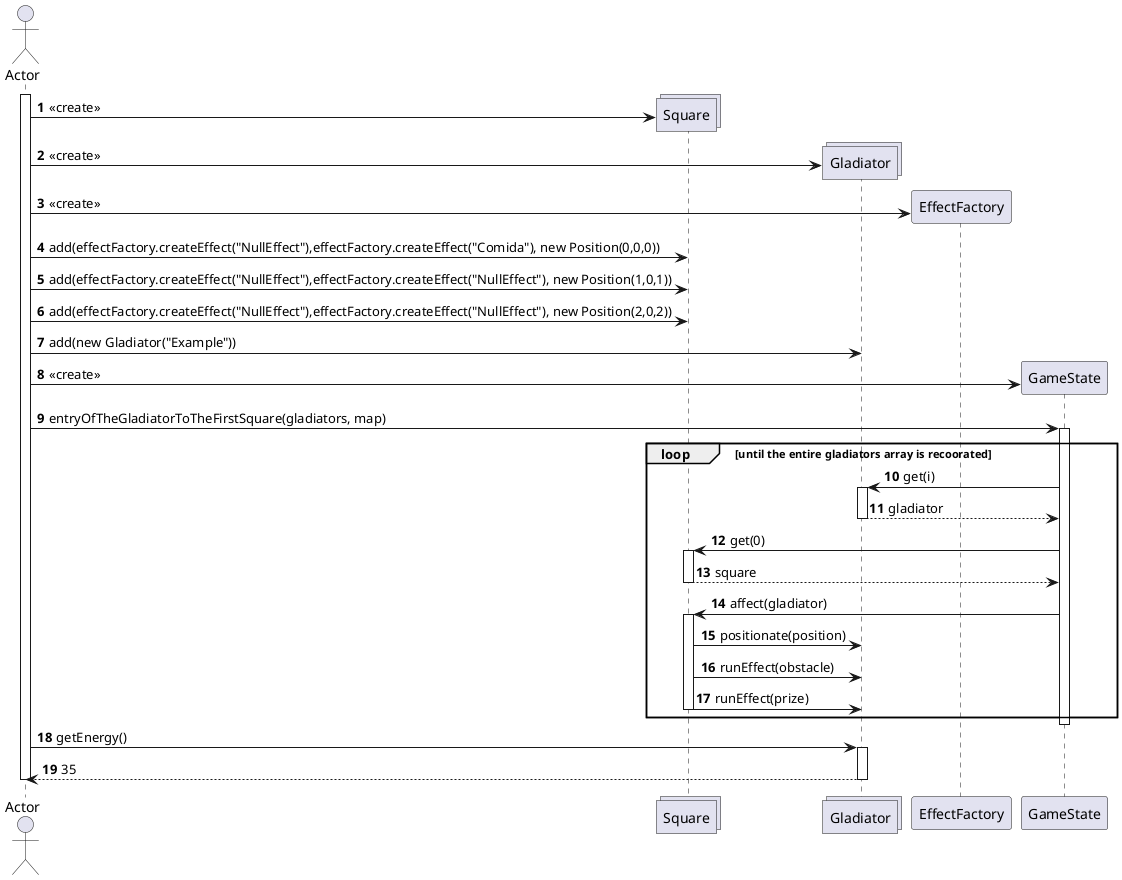 @startuml
autonumber
actor Actor
activate Actor
create collections Square
Actor -> Square: <<create>>
create collections Gladiator
Actor -> Gladiator: <<create>>
create EffectFactory
Actor -> EffectFactory: <<create>>
Actor -> Square: add(effectFactory.createEffect("NullEffect"),effectFactory.createEffect("Comida"), new Position(0,0,0))
Actor -> Square: add(effectFactory.createEffect("NullEffect"),effectFactory.createEffect("NullEffect"), new Position(1,0,1))
Actor -> Square: add(effectFactory.createEffect("NullEffect"),effectFactory.createEffect("NullEffect"), new Position(2,0,2))
Actor -> Gladiator: add(new Gladiator("Example"))

create GameState
Actor -> GameState: <<create>>

Actor -> GameState: entryOfTheGladiatorToTheFirstSquare(gladiators, map)
activate GameState
    loop until the entire gladiators array is recoorated
        GameState -> Gladiator: get(i)
        activate Gladiator
           Gladiator --> GameState: gladiator
        deactivate Gladiator
        GameState -> Square: get(0)
        activate Square
           Square --> GameState: square
        deactivate Square
        GameState -> Square: affect(gladiator)
        activate Square
           Square -> Gladiator: positionate(position)
           Square -> Gladiator: runEffect(obstacle)
           Square -> Gladiator: runEffect(prize)
        deactivate Square
    end loop
deactivate GameState

Actor -> Gladiator: getEnergy()
activate Gladiator
    Gladiator --> Actor: 35
deactivate Gladiator
deactivate Actor
@enduml